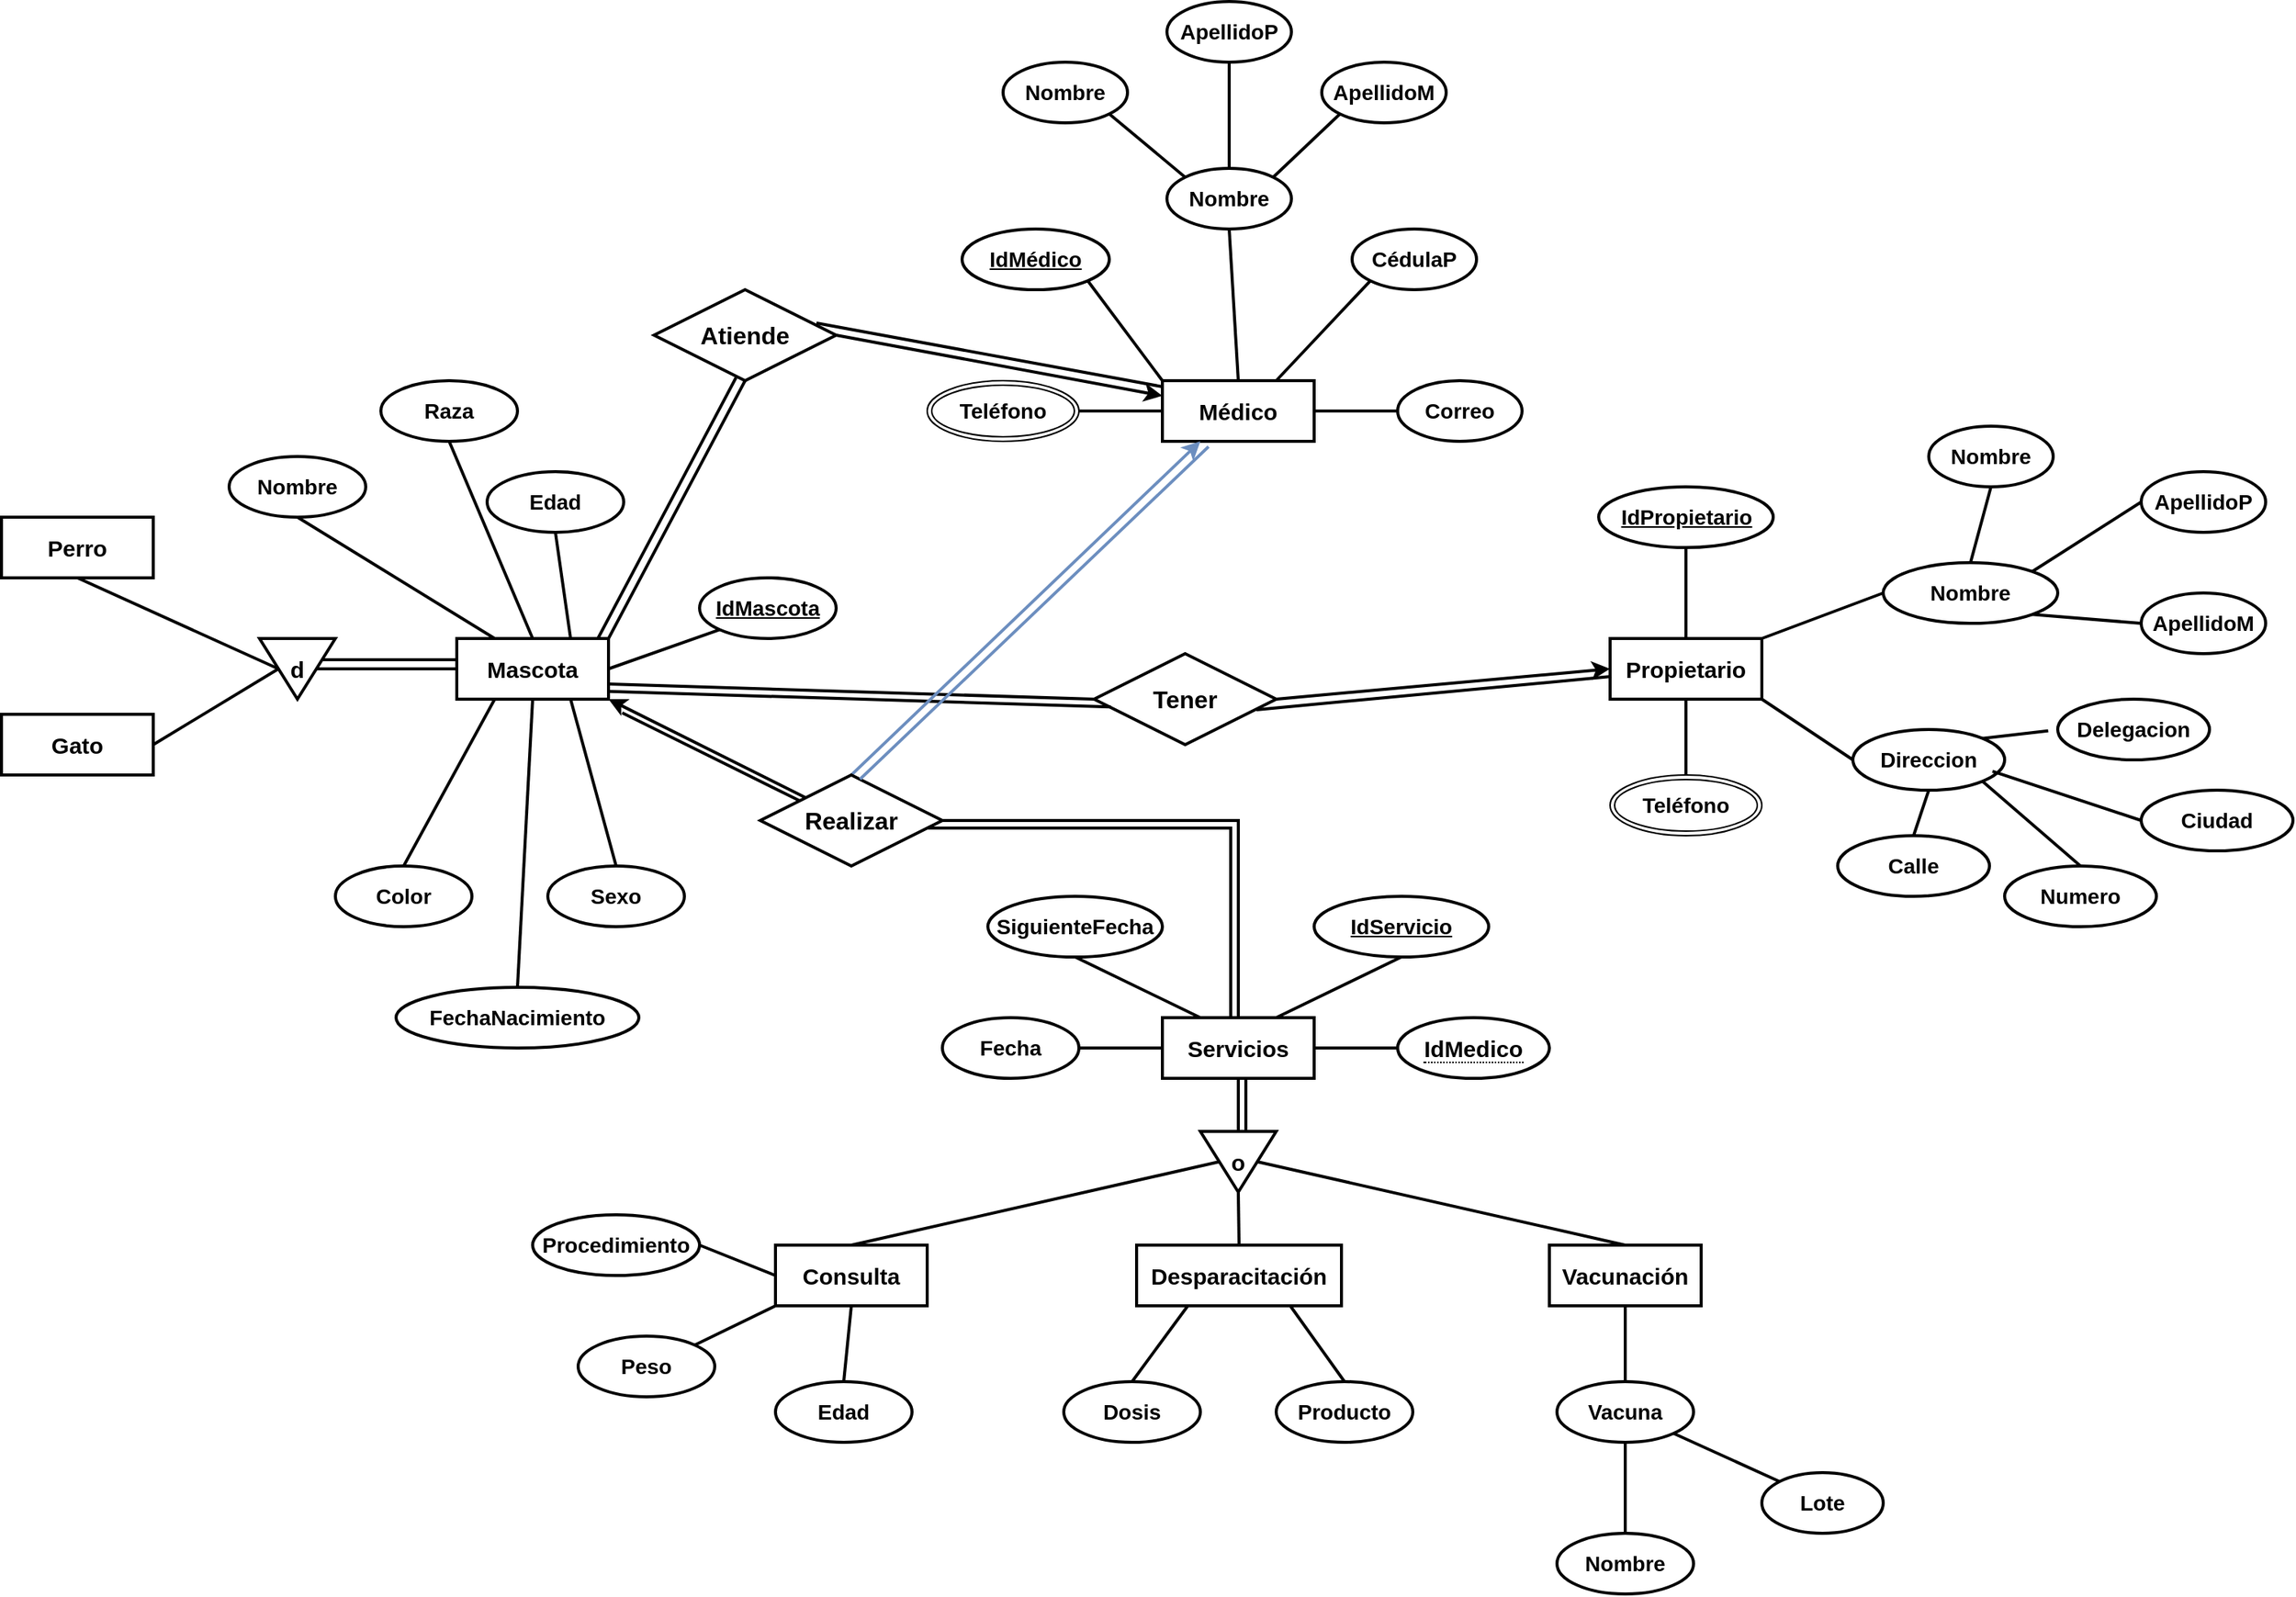 <mxfile version="24.7.12">
  <diagram name="Page-1" id="MOdtIIPft5oT1mxYAljr">
    <mxGraphModel grid="1" page="1" gridSize="10" guides="1" tooltips="1" connect="1" arrows="1" fold="1" pageScale="1" pageWidth="850" pageHeight="1100" math="0" shadow="0">
      <root>
        <mxCell id="0" />
        <mxCell id="1" parent="0" />
        <mxCell id="kXJKFK44_4_A96l_kHS9-1" value="Mascota" style="whiteSpace=wrap;html=1;align=center;fontStyle=1;fontSize=15;strokeWidth=2;" vertex="1" parent="1">
          <mxGeometry x="-90" y="220" width="100" height="40" as="geometry" />
        </mxCell>
        <mxCell id="kXJKFK44_4_A96l_kHS9-2" value="Propietario" style="whiteSpace=wrap;html=1;align=center;fontStyle=1;fontSize=15;strokeWidth=2;" vertex="1" parent="1">
          <mxGeometry x="670" y="220" width="100" height="40" as="geometry" />
        </mxCell>
        <mxCell id="kXJKFK44_4_A96l_kHS9-3" value="Servicios" style="whiteSpace=wrap;html=1;align=center;fontStyle=1;fontSize=15;strokeWidth=2;" vertex="1" parent="1">
          <mxGeometry x="375" y="470" width="100" height="40" as="geometry" />
        </mxCell>
        <mxCell id="kXJKFK44_4_A96l_kHS9-4" value="Médico" style="whiteSpace=wrap;html=1;align=center;fontStyle=1;fontSize=15;strokeWidth=2;" vertex="1" parent="1">
          <mxGeometry x="375" y="50" width="100" height="40" as="geometry" />
        </mxCell>
        <mxCell id="kXJKFK44_4_A96l_kHS9-5" value="Consulta" style="whiteSpace=wrap;html=1;align=center;fontStyle=1;fontSize=15;strokeWidth=2;" vertex="1" parent="1">
          <mxGeometry x="120" y="620" width="100" height="40" as="geometry" />
        </mxCell>
        <mxCell id="kXJKFK44_4_A96l_kHS9-6" value="&lt;div&gt;Desparacitación&lt;/div&gt;" style="whiteSpace=wrap;html=1;align=center;fontStyle=1;fontSize=15;strokeWidth=2;" vertex="1" parent="1">
          <mxGeometry x="358" y="620" width="135" height="40" as="geometry" />
        </mxCell>
        <mxCell id="kXJKFK44_4_A96l_kHS9-7" value="Vacunación" style="whiteSpace=wrap;html=1;align=center;fontStyle=1;fontSize=15;strokeWidth=2;" vertex="1" parent="1">
          <mxGeometry x="630" y="620" width="100" height="40" as="geometry" />
        </mxCell>
        <mxCell id="kXJKFK44_4_A96l_kHS9-8" value="o" style="triangle;whiteSpace=wrap;html=1;rounded=0;direction=south;fontStyle=1;fontSize=15;strokeWidth=2;" vertex="1" parent="1">
          <mxGeometry x="400" y="545" width="50" height="40" as="geometry" />
        </mxCell>
        <mxCell id="kXJKFK44_4_A96l_kHS9-9" value="" style="endArrow=none;html=1;rounded=0;entryX=1;entryY=0.5;entryDx=0;entryDy=0;exitX=0.5;exitY=0;exitDx=0;exitDy=0;strokeWidth=2;" edge="1" parent="1" source="kXJKFK44_4_A96l_kHS9-6" target="kXJKFK44_4_A96l_kHS9-8">
          <mxGeometry width="50" height="50" relative="1" as="geometry">
            <mxPoint x="400" y="670" as="sourcePoint" />
            <mxPoint x="450" y="620" as="targetPoint" />
          </mxGeometry>
        </mxCell>
        <mxCell id="kXJKFK44_4_A96l_kHS9-10" value="" style="endArrow=none;html=1;rounded=0;entryX=0.5;entryY=1;entryDx=0;entryDy=0;exitX=0.5;exitY=0;exitDx=0;exitDy=0;strokeWidth=2;" edge="1" parent="1" source="kXJKFK44_4_A96l_kHS9-5" target="kXJKFK44_4_A96l_kHS9-8">
          <mxGeometry width="50" height="50" relative="1" as="geometry">
            <mxPoint x="400" y="670" as="sourcePoint" />
            <mxPoint x="450" y="620" as="targetPoint" />
          </mxGeometry>
        </mxCell>
        <mxCell id="kXJKFK44_4_A96l_kHS9-11" value="" style="endArrow=none;html=1;rounded=0;entryX=0.5;entryY=0;entryDx=0;entryDy=0;exitX=0.5;exitY=0;exitDx=0;exitDy=0;strokeWidth=2;" edge="1" parent="1" source="kXJKFK44_4_A96l_kHS9-7" target="kXJKFK44_4_A96l_kHS9-8">
          <mxGeometry width="50" height="50" relative="1" as="geometry">
            <mxPoint x="436" y="630" as="sourcePoint" />
            <mxPoint x="435" y="595" as="targetPoint" />
          </mxGeometry>
        </mxCell>
        <mxCell id="kXJKFK44_4_A96l_kHS9-12" value="" style="endArrow=none;html=1;rounded=0;entryX=0.5;entryY=1;entryDx=0;entryDy=0;exitX=0;exitY=0.5;exitDx=0;exitDy=0;strokeWidth=2;" edge="1" parent="1" source="kXJKFK44_4_A96l_kHS9-8" target="kXJKFK44_4_A96l_kHS9-3">
          <mxGeometry width="50" height="50" relative="1" as="geometry">
            <mxPoint x="630" y="425" as="sourcePoint" />
            <mxPoint x="448" y="480" as="targetPoint" />
          </mxGeometry>
        </mxCell>
        <mxCell id="kXJKFK44_4_A96l_kHS9-13" value="Fecha" style="ellipse;whiteSpace=wrap;html=1;align=center;fontStyle=1;fontSize=14;strokeWidth=2;" vertex="1" parent="1">
          <mxGeometry x="230" y="470" width="90" height="40" as="geometry" />
        </mxCell>
        <mxCell id="kXJKFK44_4_A96l_kHS9-14" value="SiguienteFecha" style="ellipse;whiteSpace=wrap;html=1;align=center;fontStyle=1;fontSize=14;strokeWidth=2;" vertex="1" parent="1">
          <mxGeometry x="260" y="390" width="115" height="40" as="geometry" />
        </mxCell>
        <mxCell id="kXJKFK44_4_A96l_kHS9-15" value="IdServicio" style="ellipse;whiteSpace=wrap;html=1;align=center;fontStyle=5;fontSize=14;strokeWidth=2;" vertex="1" parent="1">
          <mxGeometry x="475" y="390" width="115" height="40" as="geometry" />
        </mxCell>
        <mxCell id="kXJKFK44_4_A96l_kHS9-16" value="Procedimiento" style="ellipse;whiteSpace=wrap;html=1;align=center;fontStyle=1;fontSize=14;strokeWidth=2;" vertex="1" parent="1">
          <mxGeometry x="-40" y="600" width="110" height="40" as="geometry" />
        </mxCell>
        <mxCell id="kXJKFK44_4_A96l_kHS9-17" value="Peso" style="ellipse;whiteSpace=wrap;html=1;align=center;fontStyle=1;fontSize=14;strokeWidth=2;" vertex="1" parent="1">
          <mxGeometry x="-10" y="680" width="90" height="40" as="geometry" />
        </mxCell>
        <mxCell id="kXJKFK44_4_A96l_kHS9-19" value="Edad" style="ellipse;whiteSpace=wrap;html=1;align=center;fontStyle=1;fontSize=14;strokeWidth=2;" vertex="1" parent="1">
          <mxGeometry x="120" y="710" width="90" height="40" as="geometry" />
        </mxCell>
        <mxCell id="kXJKFK44_4_A96l_kHS9-20" value="Dosis" style="ellipse;whiteSpace=wrap;html=1;align=center;fontStyle=1;fontSize=14;strokeWidth=2;" vertex="1" parent="1">
          <mxGeometry x="310" y="710" width="90" height="40" as="geometry" />
        </mxCell>
        <mxCell id="kXJKFK44_4_A96l_kHS9-21" value="Producto" style="ellipse;whiteSpace=wrap;html=1;align=center;fontStyle=1;fontSize=14;strokeWidth=2;" vertex="1" parent="1">
          <mxGeometry x="450" y="710" width="90" height="40" as="geometry" />
        </mxCell>
        <mxCell id="kXJKFK44_4_A96l_kHS9-22" value="Vacuna" style="ellipse;whiteSpace=wrap;html=1;align=center;fontStyle=1;fontSize=14;strokeWidth=2;" vertex="1" parent="1">
          <mxGeometry x="635" y="710" width="90" height="40" as="geometry" />
        </mxCell>
        <mxCell id="kXJKFK44_4_A96l_kHS9-25" value="Lote" style="ellipse;whiteSpace=wrap;html=1;align=center;fontStyle=1;fontSize=14;strokeWidth=2;" vertex="1" parent="1">
          <mxGeometry x="770" y="770" width="80" height="40" as="geometry" />
        </mxCell>
        <mxCell id="kXJKFK44_4_A96l_kHS9-26" value="Nombre" style="ellipse;whiteSpace=wrap;html=1;align=center;fontStyle=1;fontSize=14;strokeWidth=2;" vertex="1" parent="1">
          <mxGeometry x="635" y="810" width="90" height="40" as="geometry" />
        </mxCell>
        <mxCell id="kXJKFK44_4_A96l_kHS9-28" value="" style="endArrow=none;html=1;rounded=0;entryX=1;entryY=0.5;entryDx=0;entryDy=0;exitX=0;exitY=0.5;exitDx=0;exitDy=0;strokeWidth=2;" edge="1" parent="1" source="kXJKFK44_4_A96l_kHS9-3" target="kXJKFK44_4_A96l_kHS9-13">
          <mxGeometry width="50" height="50" relative="1" as="geometry">
            <mxPoint x="435" y="555" as="sourcePoint" />
            <mxPoint x="435" y="520" as="targetPoint" />
          </mxGeometry>
        </mxCell>
        <mxCell id="kXJKFK44_4_A96l_kHS9-29" value="" style="endArrow=none;html=1;rounded=0;entryX=1;entryY=0.5;entryDx=0;entryDy=0;exitX=0;exitY=0.5;exitDx=0;exitDy=0;strokeWidth=2;" edge="1" parent="1" target="kXJKFK44_4_A96l_kHS9-3">
          <mxGeometry width="50" height="50" relative="1" as="geometry">
            <mxPoint x="530" y="490" as="sourcePoint" />
            <mxPoint x="330" y="500" as="targetPoint" />
          </mxGeometry>
        </mxCell>
        <mxCell id="kXJKFK44_4_A96l_kHS9-30" value="" style="endArrow=none;html=1;rounded=0;entryX=0.5;entryY=1;entryDx=0;entryDy=0;exitX=0.25;exitY=0;exitDx=0;exitDy=0;strokeWidth=2;" edge="1" parent="1" source="kXJKFK44_4_A96l_kHS9-3" target="kXJKFK44_4_A96l_kHS9-14">
          <mxGeometry width="50" height="50" relative="1" as="geometry">
            <mxPoint x="385" y="500" as="sourcePoint" />
            <mxPoint x="330" y="500" as="targetPoint" />
          </mxGeometry>
        </mxCell>
        <mxCell id="kXJKFK44_4_A96l_kHS9-31" value="" style="endArrow=none;html=1;rounded=0;entryX=0.5;entryY=1;entryDx=0;entryDy=0;exitX=0.75;exitY=0;exitDx=0;exitDy=0;strokeWidth=2;" edge="1" parent="1" source="kXJKFK44_4_A96l_kHS9-3" target="kXJKFK44_4_A96l_kHS9-15">
          <mxGeometry width="50" height="50" relative="1" as="geometry">
            <mxPoint x="406" y="473" as="sourcePoint" />
            <mxPoint x="353" y="440" as="targetPoint" />
          </mxGeometry>
        </mxCell>
        <mxCell id="kXJKFK44_4_A96l_kHS9-32" value="" style="endArrow=none;html=1;rounded=0;entryX=0.5;entryY=1;entryDx=0;entryDy=0;exitX=0;exitY=0.5;exitDx=0;exitDy=0;strokeWidth=2;" edge="1" parent="1">
          <mxGeometry width="50" height="50" relative="1" as="geometry">
            <mxPoint x="430" y="545" as="sourcePoint" />
            <mxPoint x="430" y="510" as="targetPoint" />
          </mxGeometry>
        </mxCell>
        <mxCell id="kXJKFK44_4_A96l_kHS9-34" value="IdMédico" style="ellipse;whiteSpace=wrap;html=1;align=center;fontStyle=5;fontSize=14;strokeWidth=2;" vertex="1" parent="1">
          <mxGeometry x="243" y="-50" width="97" height="40" as="geometry" />
        </mxCell>
        <mxCell id="kXJKFK44_4_A96l_kHS9-36" value="Nombre" style="ellipse;whiteSpace=wrap;html=1;align=center;fontStyle=1;fontSize=14;strokeWidth=2;" vertex="1" parent="1">
          <mxGeometry x="378" y="-90" width="82" height="40" as="geometry" />
        </mxCell>
        <mxCell id="kXJKFK44_4_A96l_kHS9-37" value="CédulaP" style="ellipse;whiteSpace=wrap;html=1;align=center;fontStyle=1;fontSize=14;strokeWidth=2;" vertex="1" parent="1">
          <mxGeometry x="500" y="-50" width="82" height="40" as="geometry" />
        </mxCell>
        <mxCell id="kXJKFK44_4_A96l_kHS9-38" value="Nombre" style="ellipse;whiteSpace=wrap;html=1;align=center;fontStyle=1;fontSize=14;strokeWidth=2;" vertex="1" parent="1">
          <mxGeometry x="270" y="-160" width="82" height="40" as="geometry" />
        </mxCell>
        <mxCell id="kXJKFK44_4_A96l_kHS9-39" value="ApellidoP" style="ellipse;whiteSpace=wrap;html=1;align=center;fontStyle=1;fontSize=14;strokeWidth=2;" vertex="1" parent="1">
          <mxGeometry x="378" y="-200" width="82" height="40" as="geometry" />
        </mxCell>
        <mxCell id="kXJKFK44_4_A96l_kHS9-40" value="ApellidoM" style="ellipse;whiteSpace=wrap;html=1;align=center;fontStyle=1;fontSize=14;strokeWidth=2;" vertex="1" parent="1">
          <mxGeometry x="480" y="-160" width="82" height="40" as="geometry" />
        </mxCell>
        <mxCell id="kXJKFK44_4_A96l_kHS9-41" value="Correo" style="ellipse;whiteSpace=wrap;html=1;align=center;fontStyle=1;fontSize=14;strokeWidth=2;" vertex="1" parent="1">
          <mxGeometry x="530" y="50" width="82" height="40" as="geometry" />
        </mxCell>
        <mxCell id="kXJKFK44_4_A96l_kHS9-42" value="&lt;font style=&quot;font-size: 14px;&quot;&gt;&lt;b&gt;Teléfono&lt;/b&gt;&lt;/font&gt;" style="ellipse;shape=doubleEllipse;margin=3;whiteSpace=wrap;html=1;align=center;" vertex="1" parent="1">
          <mxGeometry x="220" y="50" width="100" height="40" as="geometry" />
        </mxCell>
        <mxCell id="kXJKFK44_4_A96l_kHS9-43" value="" style="endArrow=none;html=1;rounded=0;entryX=0;entryY=0.5;entryDx=0;entryDy=0;strokeWidth=2;exitX=0.5;exitY=0;exitDx=0;exitDy=0;" edge="1" parent="1" source="kXJKFK44_4_A96l_kHS9-44" target="kXJKFK44_4_A96l_kHS9-1">
          <mxGeometry relative="1" as="geometry">
            <mxPoint x="-170" y="240" as="sourcePoint" />
            <mxPoint x="10" y="300" as="targetPoint" />
          </mxGeometry>
        </mxCell>
        <mxCell id="kXJKFK44_4_A96l_kHS9-44" value="d" style="triangle;whiteSpace=wrap;html=1;rounded=0;direction=south;fontStyle=1;fontSize=15;strokeWidth=2;" vertex="1" parent="1">
          <mxGeometry x="-220" y="220" width="50" height="40" as="geometry" />
        </mxCell>
        <mxCell id="kXJKFK44_4_A96l_kHS9-46" value="" style="endArrow=none;html=1;rounded=0;entryX=0;entryY=0.5;entryDx=0;entryDy=0;strokeWidth=2;exitX=0.5;exitY=0;exitDx=0;exitDy=0;" edge="1" parent="1">
          <mxGeometry relative="1" as="geometry">
            <mxPoint x="-179" y="234" as="sourcePoint" />
            <mxPoint x="-90" y="234" as="targetPoint" />
          </mxGeometry>
        </mxCell>
        <mxCell id="kXJKFK44_4_A96l_kHS9-47" value="Perro" style="whiteSpace=wrap;html=1;align=center;fontStyle=1;fontSize=15;strokeWidth=2;" vertex="1" parent="1">
          <mxGeometry x="-390" y="140" width="100" height="40" as="geometry" />
        </mxCell>
        <mxCell id="kXJKFK44_4_A96l_kHS9-48" value="Gato" style="whiteSpace=wrap;html=1;align=center;fontStyle=1;fontSize=15;strokeWidth=2;" vertex="1" parent="1">
          <mxGeometry x="-390" y="270" width="100" height="40" as="geometry" />
        </mxCell>
        <mxCell id="CsqyV2kFtdhRCRQOq9sd-1" value="" style="endArrow=none;html=1;rounded=0;strokeWidth=2;entryX=0;entryY=0.5;entryDx=0;entryDy=0;exitX=1;exitY=0.5;exitDx=0;exitDy=0;" edge="1" parent="1" source="kXJKFK44_4_A96l_kHS9-42" target="kXJKFK44_4_A96l_kHS9-4">
          <mxGeometry width="50" height="50" relative="1" as="geometry">
            <mxPoint x="300" y="110" as="sourcePoint" />
            <mxPoint x="350" y="60" as="targetPoint" />
          </mxGeometry>
        </mxCell>
        <mxCell id="CsqyV2kFtdhRCRQOq9sd-3" value="" style="endArrow=none;html=1;rounded=0;strokeWidth=2;entryX=0;entryY=0;entryDx=0;entryDy=0;exitX=1;exitY=1;exitDx=0;exitDy=0;" edge="1" parent="1" source="kXJKFK44_4_A96l_kHS9-34" target="kXJKFK44_4_A96l_kHS9-4">
          <mxGeometry width="50" height="50" relative="1" as="geometry">
            <mxPoint x="330" y="80" as="sourcePoint" />
            <mxPoint x="385" y="80" as="targetPoint" />
          </mxGeometry>
        </mxCell>
        <mxCell id="CsqyV2kFtdhRCRQOq9sd-4" value="" style="endArrow=none;html=1;rounded=0;strokeWidth=2;entryX=0.5;entryY=0;entryDx=0;entryDy=0;exitX=0.5;exitY=1;exitDx=0;exitDy=0;" edge="1" parent="1" source="kXJKFK44_4_A96l_kHS9-36" target="kXJKFK44_4_A96l_kHS9-4">
          <mxGeometry width="50" height="50" relative="1" as="geometry">
            <mxPoint x="336" y="-6" as="sourcePoint" />
            <mxPoint x="385" y="60" as="targetPoint" />
          </mxGeometry>
        </mxCell>
        <mxCell id="CsqyV2kFtdhRCRQOq9sd-5" value="" style="endArrow=none;html=1;rounded=0;strokeWidth=2;entryX=0.75;entryY=0;entryDx=0;entryDy=0;exitX=0;exitY=1;exitDx=0;exitDy=0;" edge="1" parent="1" source="kXJKFK44_4_A96l_kHS9-37" target="kXJKFK44_4_A96l_kHS9-4">
          <mxGeometry width="50" height="50" relative="1" as="geometry">
            <mxPoint x="429" y="-40" as="sourcePoint" />
            <mxPoint x="435" y="60" as="targetPoint" />
          </mxGeometry>
        </mxCell>
        <mxCell id="CsqyV2kFtdhRCRQOq9sd-8" value="" style="endArrow=none;html=1;rounded=0;strokeWidth=2;entryX=1;entryY=0.5;entryDx=0;entryDy=0;exitX=0;exitY=0.5;exitDx=0;exitDy=0;" edge="1" parent="1" source="kXJKFK44_4_A96l_kHS9-41" target="kXJKFK44_4_A96l_kHS9-4">
          <mxGeometry width="50" height="50" relative="1" as="geometry">
            <mxPoint x="336" y="-6" as="sourcePoint" />
            <mxPoint x="385" y="60" as="targetPoint" />
          </mxGeometry>
        </mxCell>
        <mxCell id="CsqyV2kFtdhRCRQOq9sd-9" value="" style="endArrow=none;html=1;rounded=0;strokeWidth=2;entryX=1;entryY=1;entryDx=0;entryDy=0;exitX=0;exitY=0;exitDx=0;exitDy=0;" edge="1" parent="1" source="kXJKFK44_4_A96l_kHS9-36" target="kXJKFK44_4_A96l_kHS9-38">
          <mxGeometry width="50" height="50" relative="1" as="geometry">
            <mxPoint x="346" y="4" as="sourcePoint" />
            <mxPoint x="395" y="70" as="targetPoint" />
          </mxGeometry>
        </mxCell>
        <mxCell id="CsqyV2kFtdhRCRQOq9sd-10" value="" style="endArrow=none;html=1;rounded=0;strokeWidth=2;entryX=0.5;entryY=1;entryDx=0;entryDy=0;exitX=0.5;exitY=0;exitDx=0;exitDy=0;" edge="1" parent="1" source="kXJKFK44_4_A96l_kHS9-36" target="kXJKFK44_4_A96l_kHS9-39">
          <mxGeometry width="50" height="50" relative="1" as="geometry">
            <mxPoint x="400" y="-74" as="sourcePoint" />
            <mxPoint x="350" y="-116" as="targetPoint" />
          </mxGeometry>
        </mxCell>
        <mxCell id="CsqyV2kFtdhRCRQOq9sd-11" value="" style="endArrow=none;html=1;rounded=0;strokeWidth=2;entryX=0;entryY=1;entryDx=0;entryDy=0;exitX=1;exitY=0;exitDx=0;exitDy=0;" edge="1" parent="1" source="kXJKFK44_4_A96l_kHS9-36" target="kXJKFK44_4_A96l_kHS9-40">
          <mxGeometry width="50" height="50" relative="1" as="geometry">
            <mxPoint x="429" y="-80" as="sourcePoint" />
            <mxPoint x="429" y="-150" as="targetPoint" />
          </mxGeometry>
        </mxCell>
        <mxCell id="CsqyV2kFtdhRCRQOq9sd-12" value="Nombre" style="ellipse;whiteSpace=wrap;html=1;align=center;fontStyle=1;fontSize=14;strokeWidth=2;" vertex="1" parent="1">
          <mxGeometry x="-240" y="100" width="90" height="40" as="geometry" />
        </mxCell>
        <mxCell id="CsqyV2kFtdhRCRQOq9sd-13" value="Raza" style="ellipse;whiteSpace=wrap;html=1;align=center;fontStyle=1;fontSize=14;strokeWidth=2;" vertex="1" parent="1">
          <mxGeometry x="-140" y="50" width="90" height="40" as="geometry" />
        </mxCell>
        <mxCell id="CsqyV2kFtdhRCRQOq9sd-14" value="Color" style="ellipse;whiteSpace=wrap;html=1;align=center;fontStyle=1;fontSize=14;strokeWidth=2;" vertex="1" parent="1">
          <mxGeometry x="-170" y="370" width="90" height="40" as="geometry" />
        </mxCell>
        <mxCell id="CsqyV2kFtdhRCRQOq9sd-15" value="Sexo" style="ellipse;whiteSpace=wrap;html=1;align=center;fontStyle=1;fontSize=14;strokeWidth=2;" vertex="1" parent="1">
          <mxGeometry x="-30" y="370" width="90" height="40" as="geometry" />
        </mxCell>
        <mxCell id="CsqyV2kFtdhRCRQOq9sd-16" value="FechaNacimiento" style="ellipse;whiteSpace=wrap;html=1;align=center;fontStyle=1;fontSize=14;strokeWidth=2;" vertex="1" parent="1">
          <mxGeometry x="-130" y="450" width="160" height="40" as="geometry" />
        </mxCell>
        <mxCell id="CsqyV2kFtdhRCRQOq9sd-17" value="Edad" style="ellipse;whiteSpace=wrap;html=1;align=center;fontStyle=1;fontSize=14;strokeWidth=2;" vertex="1" parent="1">
          <mxGeometry x="-70" y="110" width="90" height="40" as="geometry" />
        </mxCell>
        <mxCell id="CsqyV2kFtdhRCRQOq9sd-18" value="IdPropietario" style="ellipse;whiteSpace=wrap;html=1;align=center;fontStyle=5;fontSize=14;strokeWidth=2;" vertex="1" parent="1">
          <mxGeometry x="662.5" y="120" width="115" height="40" as="geometry" />
        </mxCell>
        <mxCell id="CsqyV2kFtdhRCRQOq9sd-19" value="Nombre" style="ellipse;whiteSpace=wrap;html=1;align=center;fontStyle=1;fontSize=14;strokeWidth=2;" vertex="1" parent="1">
          <mxGeometry x="850" y="170" width="115" height="40" as="geometry" />
        </mxCell>
        <mxCell id="CsqyV2kFtdhRCRQOq9sd-20" value="Numero" style="ellipse;whiteSpace=wrap;html=1;align=center;fontStyle=1;fontSize=14;strokeWidth=2;" vertex="1" parent="1">
          <mxGeometry x="930" y="370" width="100" height="40" as="geometry" />
        </mxCell>
        <mxCell id="CsqyV2kFtdhRCRQOq9sd-21" value="&lt;font style=&quot;font-size: 14px;&quot;&gt;&lt;b&gt;Teléfono&lt;/b&gt;&lt;/font&gt;" style="ellipse;shape=doubleEllipse;margin=3;whiteSpace=wrap;html=1;align=center;" vertex="1" parent="1">
          <mxGeometry x="670" y="310" width="100" height="40" as="geometry" />
        </mxCell>
        <mxCell id="CsqyV2kFtdhRCRQOq9sd-25" value="Nombre" style="ellipse;whiteSpace=wrap;html=1;align=center;fontStyle=1;fontSize=14;strokeWidth=2;" vertex="1" parent="1">
          <mxGeometry x="880" y="80" width="82" height="40" as="geometry" />
        </mxCell>
        <mxCell id="CsqyV2kFtdhRCRQOq9sd-26" value="ApellidoP" style="ellipse;whiteSpace=wrap;html=1;align=center;fontStyle=1;fontSize=14;strokeWidth=2;" vertex="1" parent="1">
          <mxGeometry x="1020" y="110" width="82" height="40" as="geometry" />
        </mxCell>
        <mxCell id="CsqyV2kFtdhRCRQOq9sd-27" value="ApellidoM" style="ellipse;whiteSpace=wrap;html=1;align=center;fontStyle=1;fontSize=14;strokeWidth=2;" vertex="1" parent="1">
          <mxGeometry x="1020" y="190" width="82" height="40" as="geometry" />
        </mxCell>
        <mxCell id="CsqyV2kFtdhRCRQOq9sd-28" value="Direccion" style="ellipse;whiteSpace=wrap;html=1;align=center;fontStyle=1;fontSize=14;strokeWidth=2;" vertex="1" parent="1">
          <mxGeometry x="830" y="280" width="100" height="40" as="geometry" />
        </mxCell>
        <mxCell id="CsqyV2kFtdhRCRQOq9sd-29" value="Calle" style="ellipse;whiteSpace=wrap;html=1;align=center;fontStyle=1;fontSize=14;strokeWidth=2;" vertex="1" parent="1">
          <mxGeometry x="820" y="350" width="100" height="40" as="geometry" />
        </mxCell>
        <mxCell id="CsqyV2kFtdhRCRQOq9sd-30" value="Delegacion" style="ellipse;whiteSpace=wrap;html=1;align=center;fontStyle=1;fontSize=14;strokeWidth=2;" vertex="1" parent="1">
          <mxGeometry x="965" y="260" width="100" height="40" as="geometry" />
        </mxCell>
        <mxCell id="CsqyV2kFtdhRCRQOq9sd-31" value="Ciudad" style="ellipse;whiteSpace=wrap;html=1;align=center;fontStyle=1;fontSize=14;strokeWidth=2;" vertex="1" parent="1">
          <mxGeometry x="1020" y="320" width="100" height="40" as="geometry" />
        </mxCell>
        <mxCell id="CsqyV2kFtdhRCRQOq9sd-32" value="" style="endArrow=none;html=1;rounded=0;entryX=0.5;entryY=1;entryDx=0;entryDy=0;exitX=0.5;exitY=0;exitDx=0;exitDy=0;strokeWidth=2;" edge="1" parent="1" source="CsqyV2kFtdhRCRQOq9sd-21" target="kXJKFK44_4_A96l_kHS9-2">
          <mxGeometry width="50" height="50" relative="1" as="geometry">
            <mxPoint x="460" y="480" as="sourcePoint" />
            <mxPoint x="543" y="440" as="targetPoint" />
          </mxGeometry>
        </mxCell>
        <mxCell id="CsqyV2kFtdhRCRQOq9sd-33" value="" style="endArrow=none;html=1;rounded=0;entryX=0;entryY=0.5;entryDx=0;entryDy=0;strokeWidth=2;exitX=1;exitY=1;exitDx=0;exitDy=0;" edge="1" parent="1" source="kXJKFK44_4_A96l_kHS9-2" target="CsqyV2kFtdhRCRQOq9sd-28">
          <mxGeometry width="50" height="50" relative="1" as="geometry">
            <mxPoint x="770" y="270" as="sourcePoint" />
            <mxPoint x="730" y="270" as="targetPoint" />
          </mxGeometry>
        </mxCell>
        <mxCell id="CsqyV2kFtdhRCRQOq9sd-34" value="" style="endArrow=none;html=1;rounded=0;entryX=0.5;entryY=1;entryDx=0;entryDy=0;strokeWidth=2;exitX=0.5;exitY=0;exitDx=0;exitDy=0;" edge="1" parent="1" source="kXJKFK44_4_A96l_kHS9-2" target="CsqyV2kFtdhRCRQOq9sd-18">
          <mxGeometry width="50" height="50" relative="1" as="geometry">
            <mxPoint x="780" y="270" as="sourcePoint" />
            <mxPoint x="840" y="310" as="targetPoint" />
          </mxGeometry>
        </mxCell>
        <mxCell id="CsqyV2kFtdhRCRQOq9sd-35" value="" style="endArrow=none;html=1;rounded=0;entryX=1;entryY=0;entryDx=0;entryDy=0;strokeWidth=2;exitX=0;exitY=0.5;exitDx=0;exitDy=0;" edge="1" parent="1" source="CsqyV2kFtdhRCRQOq9sd-19" target="kXJKFK44_4_A96l_kHS9-2">
          <mxGeometry width="50" height="50" relative="1" as="geometry">
            <mxPoint x="790" y="280" as="sourcePoint" />
            <mxPoint x="850" y="320" as="targetPoint" />
          </mxGeometry>
        </mxCell>
        <mxCell id="CsqyV2kFtdhRCRQOq9sd-36" value="" style="endArrow=none;html=1;rounded=0;entryX=1;entryY=0;entryDx=0;entryDy=0;strokeWidth=2;exitX=-0.063;exitY=0.522;exitDx=0;exitDy=0;exitPerimeter=0;" edge="1" parent="1" source="CsqyV2kFtdhRCRQOq9sd-30" target="CsqyV2kFtdhRCRQOq9sd-28">
          <mxGeometry width="50" height="50" relative="1" as="geometry">
            <mxPoint x="860" y="200" as="sourcePoint" />
            <mxPoint x="780" y="230" as="targetPoint" />
          </mxGeometry>
        </mxCell>
        <mxCell id="CsqyV2kFtdhRCRQOq9sd-37" value="" style="endArrow=none;html=1;rounded=0;entryX=1;entryY=1;entryDx=0;entryDy=0;strokeWidth=2;" edge="1" parent="1" target="CsqyV2kFtdhRCRQOq9sd-28">
          <mxGeometry width="50" height="50" relative="1" as="geometry">
            <mxPoint x="980" y="370" as="sourcePoint" />
            <mxPoint x="940" y="310" as="targetPoint" />
          </mxGeometry>
        </mxCell>
        <mxCell id="CsqyV2kFtdhRCRQOq9sd-38" value="" style="endArrow=none;html=1;rounded=0;entryX=0.92;entryY=0.689;entryDx=0;entryDy=0;strokeWidth=2;exitX=0;exitY=0.5;exitDx=0;exitDy=0;entryPerimeter=0;" edge="1" parent="1" source="CsqyV2kFtdhRCRQOq9sd-31" target="CsqyV2kFtdhRCRQOq9sd-28">
          <mxGeometry width="50" height="50" relative="1" as="geometry">
            <mxPoint x="990" y="380" as="sourcePoint" />
            <mxPoint x="925" y="324" as="targetPoint" />
          </mxGeometry>
        </mxCell>
        <mxCell id="CsqyV2kFtdhRCRQOq9sd-39" value="" style="endArrow=none;html=1;rounded=0;entryX=0.5;entryY=1;entryDx=0;entryDy=0;strokeWidth=2;exitX=0.5;exitY=0;exitDx=0;exitDy=0;" edge="1" parent="1" source="CsqyV2kFtdhRCRQOq9sd-29" target="CsqyV2kFtdhRCRQOq9sd-28">
          <mxGeometry width="50" height="50" relative="1" as="geometry">
            <mxPoint x="1030" y="350" as="sourcePoint" />
            <mxPoint x="932" y="318" as="targetPoint" />
          </mxGeometry>
        </mxCell>
        <mxCell id="CsqyV2kFtdhRCRQOq9sd-40" value="" style="endArrow=none;html=1;rounded=0;entryX=0.5;entryY=1;entryDx=0;entryDy=0;strokeWidth=2;exitX=0.5;exitY=0;exitDx=0;exitDy=0;" edge="1" parent="1" source="CsqyV2kFtdhRCRQOq9sd-19" target="CsqyV2kFtdhRCRQOq9sd-25">
          <mxGeometry width="50" height="50" relative="1" as="geometry">
            <mxPoint x="1040" y="360" as="sourcePoint" />
            <mxPoint x="942" y="328" as="targetPoint" />
          </mxGeometry>
        </mxCell>
        <mxCell id="CsqyV2kFtdhRCRQOq9sd-41" value="" style="endArrow=none;html=1;rounded=0;entryX=0;entryY=0.5;entryDx=0;entryDy=0;strokeWidth=2;exitX=1;exitY=0;exitDx=0;exitDy=0;" edge="1" parent="1" source="CsqyV2kFtdhRCRQOq9sd-19" target="CsqyV2kFtdhRCRQOq9sd-26">
          <mxGeometry width="50" height="50" relative="1" as="geometry">
            <mxPoint x="918" y="180" as="sourcePoint" />
            <mxPoint x="931" y="130" as="targetPoint" />
          </mxGeometry>
        </mxCell>
        <mxCell id="CsqyV2kFtdhRCRQOq9sd-42" value="" style="endArrow=none;html=1;rounded=0;entryX=0;entryY=0.5;entryDx=0;entryDy=0;strokeWidth=2;exitX=1;exitY=1;exitDx=0;exitDy=0;" edge="1" parent="1" source="CsqyV2kFtdhRCRQOq9sd-19" target="CsqyV2kFtdhRCRQOq9sd-27">
          <mxGeometry width="50" height="50" relative="1" as="geometry">
            <mxPoint x="958" y="186" as="sourcePoint" />
            <mxPoint x="1030" y="140" as="targetPoint" />
          </mxGeometry>
        </mxCell>
        <mxCell id="CsqyV2kFtdhRCRQOq9sd-43" value="IdMascota" style="ellipse;whiteSpace=wrap;html=1;align=center;fontStyle=5;fontSize=14;strokeWidth=2;" vertex="1" parent="1">
          <mxGeometry x="70" y="180" width="90" height="40" as="geometry" />
        </mxCell>
        <mxCell id="CsqyV2kFtdhRCRQOq9sd-44" value="" style="endArrow=none;html=1;rounded=0;entryX=1;entryY=0.5;entryDx=0;entryDy=0;exitX=0;exitY=0.5;exitDx=0;exitDy=0;strokeWidth=2;" edge="1" parent="1" source="kXJKFK44_4_A96l_kHS9-5" target="kXJKFK44_4_A96l_kHS9-16">
          <mxGeometry width="50" height="50" relative="1" as="geometry">
            <mxPoint x="180" y="630" as="sourcePoint" />
            <mxPoint x="423" y="575" as="targetPoint" />
          </mxGeometry>
        </mxCell>
        <mxCell id="CsqyV2kFtdhRCRQOq9sd-45" value="" style="endArrow=none;html=1;rounded=0;entryX=1;entryY=0;entryDx=0;entryDy=0;exitX=0;exitY=1;exitDx=0;exitDy=0;strokeWidth=2;" edge="1" parent="1" source="kXJKFK44_4_A96l_kHS9-5" target="kXJKFK44_4_A96l_kHS9-17">
          <mxGeometry width="50" height="50" relative="1" as="geometry">
            <mxPoint x="130" y="650" as="sourcePoint" />
            <mxPoint x="80" y="630" as="targetPoint" />
          </mxGeometry>
        </mxCell>
        <mxCell id="CsqyV2kFtdhRCRQOq9sd-46" value="" style="endArrow=none;html=1;rounded=0;entryX=0.5;entryY=0;entryDx=0;entryDy=0;exitX=0.5;exitY=1;exitDx=0;exitDy=0;strokeWidth=2;" edge="1" parent="1" source="kXJKFK44_4_A96l_kHS9-5" target="kXJKFK44_4_A96l_kHS9-19">
          <mxGeometry width="50" height="50" relative="1" as="geometry">
            <mxPoint x="130" y="670" as="sourcePoint" />
            <mxPoint x="77" y="696" as="targetPoint" />
          </mxGeometry>
        </mxCell>
        <mxCell id="CsqyV2kFtdhRCRQOq9sd-47" value="" style="endArrow=none;html=1;rounded=0;entryX=0.5;entryY=0;entryDx=0;entryDy=0;exitX=0.25;exitY=1;exitDx=0;exitDy=0;strokeWidth=2;" edge="1" parent="1" source="kXJKFK44_4_A96l_kHS9-6" target="kXJKFK44_4_A96l_kHS9-20">
          <mxGeometry width="50" height="50" relative="1" as="geometry">
            <mxPoint x="140" y="680" as="sourcePoint" />
            <mxPoint x="87" y="706" as="targetPoint" />
          </mxGeometry>
        </mxCell>
        <mxCell id="CsqyV2kFtdhRCRQOq9sd-48" value="" style="endArrow=none;html=1;rounded=0;entryX=0.5;entryY=0;entryDx=0;entryDy=0;exitX=0.75;exitY=1;exitDx=0;exitDy=0;strokeWidth=2;" edge="1" parent="1" source="kXJKFK44_4_A96l_kHS9-6" target="kXJKFK44_4_A96l_kHS9-21">
          <mxGeometry width="50" height="50" relative="1" as="geometry">
            <mxPoint x="402" y="670" as="sourcePoint" />
            <mxPoint x="365" y="720" as="targetPoint" />
          </mxGeometry>
        </mxCell>
        <mxCell id="CsqyV2kFtdhRCRQOq9sd-49" value="" style="endArrow=none;html=1;rounded=0;entryX=0.5;entryY=0;entryDx=0;entryDy=0;exitX=0.5;exitY=1;exitDx=0;exitDy=0;strokeWidth=2;" edge="1" parent="1" source="kXJKFK44_4_A96l_kHS9-7" target="kXJKFK44_4_A96l_kHS9-22">
          <mxGeometry width="50" height="50" relative="1" as="geometry">
            <mxPoint x="469" y="670" as="sourcePoint" />
            <mxPoint x="505" y="720" as="targetPoint" />
          </mxGeometry>
        </mxCell>
        <mxCell id="CsqyV2kFtdhRCRQOq9sd-50" value="" style="endArrow=none;html=1;rounded=0;entryX=0.5;entryY=0;entryDx=0;entryDy=0;exitX=0.5;exitY=1;exitDx=0;exitDy=0;strokeWidth=2;" edge="1" parent="1" source="kXJKFK44_4_A96l_kHS9-22" target="kXJKFK44_4_A96l_kHS9-26">
          <mxGeometry width="50" height="50" relative="1" as="geometry">
            <mxPoint x="690" y="670" as="sourcePoint" />
            <mxPoint x="690" y="720" as="targetPoint" />
          </mxGeometry>
        </mxCell>
        <mxCell id="CsqyV2kFtdhRCRQOq9sd-51" value="" style="endArrow=none;html=1;rounded=0;entryX=0;entryY=0;entryDx=0;entryDy=0;exitX=1;exitY=1;exitDx=0;exitDy=0;strokeWidth=2;" edge="1" parent="1" source="kXJKFK44_4_A96l_kHS9-22" target="kXJKFK44_4_A96l_kHS9-25">
          <mxGeometry width="50" height="50" relative="1" as="geometry">
            <mxPoint x="690" y="767" as="sourcePoint" />
            <mxPoint x="690" y="820" as="targetPoint" />
          </mxGeometry>
        </mxCell>
        <mxCell id="CsqyV2kFtdhRCRQOq9sd-52" value="" style="endArrow=none;html=1;rounded=0;strokeWidth=2;entryX=0.25;entryY=0;entryDx=0;entryDy=0;exitX=0.5;exitY=1;exitDx=0;exitDy=0;" edge="1" parent="1" source="CsqyV2kFtdhRCRQOq9sd-12" target="kXJKFK44_4_A96l_kHS9-1">
          <mxGeometry width="50" height="50" relative="1" as="geometry">
            <mxPoint x="330" y="80" as="sourcePoint" />
            <mxPoint x="385" y="80" as="targetPoint" />
          </mxGeometry>
        </mxCell>
        <mxCell id="CsqyV2kFtdhRCRQOq9sd-53" value="" style="endArrow=none;html=1;rounded=0;strokeWidth=2;entryX=0.5;entryY=0;entryDx=0;entryDy=0;exitX=0.5;exitY=1;exitDx=0;exitDy=0;" edge="1" parent="1" source="CsqyV2kFtdhRCRQOq9sd-13" target="kXJKFK44_4_A96l_kHS9-1">
          <mxGeometry width="50" height="50" relative="1" as="geometry">
            <mxPoint x="-105" y="150" as="sourcePoint" />
            <mxPoint x="-55" y="230" as="targetPoint" />
          </mxGeometry>
        </mxCell>
        <mxCell id="CsqyV2kFtdhRCRQOq9sd-54" value="" style="endArrow=none;html=1;rounded=0;strokeWidth=2;entryX=0.75;entryY=0;entryDx=0;entryDy=0;exitX=0.5;exitY=1;exitDx=0;exitDy=0;" edge="1" parent="1" source="CsqyV2kFtdhRCRQOq9sd-17" target="kXJKFK44_4_A96l_kHS9-1">
          <mxGeometry width="50" height="50" relative="1" as="geometry">
            <mxPoint x="-5" y="100" as="sourcePoint" />
            <mxPoint x="-30" y="230" as="targetPoint" />
          </mxGeometry>
        </mxCell>
        <mxCell id="CsqyV2kFtdhRCRQOq9sd-55" value="" style="endArrow=none;html=1;rounded=0;strokeWidth=2;entryX=1;entryY=0.5;entryDx=0;entryDy=0;exitX=0;exitY=1;exitDx=0;exitDy=0;" edge="1" parent="1" source="CsqyV2kFtdhRCRQOq9sd-43" target="kXJKFK44_4_A96l_kHS9-1">
          <mxGeometry width="50" height="50" relative="1" as="geometry">
            <mxPoint x="65" y="160" as="sourcePoint" />
            <mxPoint x="20" y="230" as="targetPoint" />
          </mxGeometry>
        </mxCell>
        <mxCell id="CsqyV2kFtdhRCRQOq9sd-56" value="" style="endArrow=none;html=1;rounded=0;strokeWidth=2;entryX=0.5;entryY=0;entryDx=0;entryDy=0;exitX=0.75;exitY=1;exitDx=0;exitDy=0;" edge="1" parent="1" source="kXJKFK44_4_A96l_kHS9-1" target="CsqyV2kFtdhRCRQOq9sd-15">
          <mxGeometry width="50" height="50" relative="1" as="geometry">
            <mxPoint x="93" y="224" as="sourcePoint" />
            <mxPoint x="20" y="250" as="targetPoint" />
          </mxGeometry>
        </mxCell>
        <mxCell id="CsqyV2kFtdhRCRQOq9sd-57" value="" style="endArrow=none;html=1;rounded=0;strokeWidth=2;entryX=0.5;entryY=0;entryDx=0;entryDy=0;exitX=0.25;exitY=1;exitDx=0;exitDy=0;" edge="1" parent="1" source="kXJKFK44_4_A96l_kHS9-1" target="CsqyV2kFtdhRCRQOq9sd-14">
          <mxGeometry width="50" height="50" relative="1" as="geometry">
            <mxPoint x="-5" y="270" as="sourcePoint" />
            <mxPoint x="35" y="320" as="targetPoint" />
          </mxGeometry>
        </mxCell>
        <mxCell id="CsqyV2kFtdhRCRQOq9sd-58" value="" style="endArrow=none;html=1;rounded=0;strokeWidth=2;entryX=0.5;entryY=0;entryDx=0;entryDy=0;exitX=0.5;exitY=1;exitDx=0;exitDy=0;" edge="1" parent="1" source="kXJKFK44_4_A96l_kHS9-1" target="CsqyV2kFtdhRCRQOq9sd-16">
          <mxGeometry width="50" height="50" relative="1" as="geometry">
            <mxPoint x="-55" y="270" as="sourcePoint" />
            <mxPoint x="-105" y="320" as="targetPoint" />
          </mxGeometry>
        </mxCell>
        <mxCell id="CsqyV2kFtdhRCRQOq9sd-59" value="" style="endArrow=none;html=1;rounded=0;entryX=0.5;entryY=1;entryDx=0;entryDy=0;strokeWidth=2;exitX=0.5;exitY=1;exitDx=0;exitDy=0;" edge="1" parent="1" source="kXJKFK44_4_A96l_kHS9-44" target="kXJKFK44_4_A96l_kHS9-47">
          <mxGeometry width="50" height="50" relative="1" as="geometry">
            <mxPoint x="-230" y="290" as="sourcePoint" />
            <mxPoint x="-180" y="240" as="targetPoint" />
          </mxGeometry>
        </mxCell>
        <mxCell id="CsqyV2kFtdhRCRQOq9sd-60" value="" style="endArrow=none;html=1;rounded=0;entryX=1;entryY=0.5;entryDx=0;entryDy=0;strokeWidth=2;exitX=0.5;exitY=1;exitDx=0;exitDy=0;" edge="1" parent="1" source="kXJKFK44_4_A96l_kHS9-44" target="kXJKFK44_4_A96l_kHS9-48">
          <mxGeometry width="50" height="50" relative="1" as="geometry">
            <mxPoint x="-230" y="290" as="sourcePoint" />
            <mxPoint x="-330" y="190" as="targetPoint" />
          </mxGeometry>
        </mxCell>
        <mxCell id="CsqyV2kFtdhRCRQOq9sd-64" style="rounded=0;orthogonalLoop=1;jettySize=auto;html=1;exitX=1;exitY=0.5;exitDx=0;exitDy=0;entryX=0;entryY=0.5;entryDx=0;entryDy=0;strokeWidth=2;" edge="1" parent="1" source="CsqyV2kFtdhRCRQOq9sd-61" target="kXJKFK44_4_A96l_kHS9-2">
          <mxGeometry relative="1" as="geometry" />
        </mxCell>
        <mxCell id="CsqyV2kFtdhRCRQOq9sd-61" value="&lt;font style=&quot;font-size: 16px;&quot;&gt;Tener&lt;/font&gt;" style="shape=rhombus;perimeter=rhombusPerimeter;whiteSpace=wrap;html=1;align=center;strokeWidth=2;fontStyle=1" vertex="1" parent="1">
          <mxGeometry x="330" y="230" width="120" height="60" as="geometry" />
        </mxCell>
        <mxCell id="CsqyV2kFtdhRCRQOq9sd-63" value="" style="endArrow=none;html=1;rounded=0;strokeWidth=2;entryX=1;entryY=0.75;entryDx=0;entryDy=0;exitX=0;exitY=0.5;exitDx=0;exitDy=0;" edge="1" parent="1" source="CsqyV2kFtdhRCRQOq9sd-61" target="kXJKFK44_4_A96l_kHS9-1">
          <mxGeometry relative="1" as="geometry">
            <mxPoint x="460" y="270" as="sourcePoint" />
            <mxPoint x="680" y="250" as="targetPoint" />
          </mxGeometry>
        </mxCell>
        <mxCell id="CsqyV2kFtdhRCRQOq9sd-65" value="&lt;span style=&quot;border-bottom: 1px dotted; font-size: 15px;&quot;&gt;&lt;b&gt;IdMedico&lt;/b&gt;&lt;/span&gt;" style="ellipse;whiteSpace=wrap;html=1;align=center;strokeWidth=2;" vertex="1" parent="1">
          <mxGeometry x="530" y="470" width="100" height="40" as="geometry" />
        </mxCell>
        <mxCell id="CsqyV2kFtdhRCRQOq9sd-66" value="" style="endArrow=none;html=1;rounded=0;strokeWidth=2;" edge="1" parent="1">
          <mxGeometry relative="1" as="geometry">
            <mxPoint x="437" y="267" as="sourcePoint" />
            <mxPoint x="671" y="245" as="targetPoint" />
          </mxGeometry>
        </mxCell>
        <mxCell id="CsqyV2kFtdhRCRQOq9sd-67" value="" style="endArrow=none;html=1;rounded=0;strokeWidth=2;exitX=1;exitY=1;exitDx=0;exitDy=0;entryX=0.13;entryY=0.671;entryDx=0;entryDy=0;entryPerimeter=0;" edge="1" parent="1">
          <mxGeometry relative="1" as="geometry">
            <mxPoint x="10" y="254.87" as="sourcePoint" />
            <mxPoint x="341" y="265.13" as="targetPoint" />
          </mxGeometry>
        </mxCell>
        <mxCell id="CsqyV2kFtdhRCRQOq9sd-73" style="rounded=0;orthogonalLoop=1;jettySize=auto;html=1;exitX=1;exitY=0.5;exitDx=0;exitDy=0;entryX=0;entryY=0.25;entryDx=0;entryDy=0;strokeWidth=2;" edge="1" parent="1" source="CsqyV2kFtdhRCRQOq9sd-69" target="kXJKFK44_4_A96l_kHS9-4">
          <mxGeometry relative="1" as="geometry" />
        </mxCell>
        <mxCell id="CsqyV2kFtdhRCRQOq9sd-69" value="&lt;font style=&quot;font-size: 16px;&quot;&gt;Atiende&lt;/font&gt;" style="shape=rhombus;perimeter=rhombusPerimeter;whiteSpace=wrap;html=1;align=center;strokeWidth=2;fontStyle=1" vertex="1" parent="1">
          <mxGeometry x="40" y="-10" width="120" height="60" as="geometry" />
        </mxCell>
        <mxCell id="CsqyV2kFtdhRCRQOq9sd-71" value="" style="endArrow=none;html=1;rounded=0;strokeWidth=2;entryX=0;entryY=0.25;entryDx=0;entryDy=0;exitX=1;exitY=0.5;exitDx=0;exitDy=0;" edge="1" parent="1">
          <mxGeometry width="50" height="50" relative="1" as="geometry">
            <mxPoint x="147" y="12" as="sourcePoint" />
            <mxPoint x="375" y="54" as="targetPoint" />
          </mxGeometry>
        </mxCell>
        <mxCell id="CsqyV2kFtdhRCRQOq9sd-72" value="" style="endArrow=none;html=1;rounded=0;strokeWidth=2;entryX=0.5;entryY=1;entryDx=0;entryDy=0;exitX=1;exitY=0;exitDx=0;exitDy=0;" edge="1" parent="1" source="kXJKFK44_4_A96l_kHS9-1" target="CsqyV2kFtdhRCRQOq9sd-69">
          <mxGeometry width="50" height="50" relative="1" as="geometry">
            <mxPoint x="30" y="220" as="sourcePoint" />
            <mxPoint x="385" y="70" as="targetPoint" />
          </mxGeometry>
        </mxCell>
        <mxCell id="CsqyV2kFtdhRCRQOq9sd-74" value="" style="endArrow=none;html=1;rounded=0;strokeWidth=2;entryX=0.5;entryY=1;entryDx=0;entryDy=0;exitX=1;exitY=0;exitDx=0;exitDy=0;" edge="1" parent="1">
          <mxGeometry width="50" height="50" relative="1" as="geometry">
            <mxPoint x="3" y="220" as="sourcePoint" />
            <mxPoint x="94" y="48" as="targetPoint" />
          </mxGeometry>
        </mxCell>
        <mxCell id="CsqyV2kFtdhRCRQOq9sd-82" style="rounded=0;orthogonalLoop=1;jettySize=auto;html=1;exitX=0;exitY=0;exitDx=0;exitDy=0;entryX=1;entryY=1;entryDx=0;entryDy=0;strokeWidth=2;" edge="1" parent="1" source="CsqyV2kFtdhRCRQOq9sd-76" target="kXJKFK44_4_A96l_kHS9-1">
          <mxGeometry relative="1" as="geometry" />
        </mxCell>
        <mxCell id="CsqyV2kFtdhRCRQOq9sd-85" style="rounded=0;orthogonalLoop=1;jettySize=auto;html=1;exitX=0.5;exitY=0;exitDx=0;exitDy=0;entryX=0.25;entryY=1;entryDx=0;entryDy=0;strokeWidth=2;fillColor=#dae8fc;strokeColor=#6c8ebf;" edge="1" parent="1" source="CsqyV2kFtdhRCRQOq9sd-76" target="kXJKFK44_4_A96l_kHS9-4">
          <mxGeometry relative="1" as="geometry" />
        </mxCell>
        <mxCell id="CsqyV2kFtdhRCRQOq9sd-76" value="&lt;span style=&quot;font-size: 16px;&quot;&gt;Realizar&lt;/span&gt;" style="shape=rhombus;perimeter=rhombusPerimeter;whiteSpace=wrap;html=1;align=center;strokeWidth=2;fontStyle=1" vertex="1" parent="1">
          <mxGeometry x="110" y="310" width="120" height="60" as="geometry" />
        </mxCell>
        <mxCell id="CsqyV2kFtdhRCRQOq9sd-79" value="" style="endArrow=none;html=1;rounded=0;strokeWidth=2;exitX=1;exitY=0.5;exitDx=0;exitDy=0;entryX=0.5;entryY=0;entryDx=0;entryDy=0;edgeStyle=orthogonalEdgeStyle;" edge="1" parent="1" source="CsqyV2kFtdhRCRQOq9sd-76" target="kXJKFK44_4_A96l_kHS9-3">
          <mxGeometry relative="1" as="geometry">
            <mxPoint x="12" y="269" as="sourcePoint" />
            <mxPoint x="150" y="335" as="targetPoint" />
          </mxGeometry>
        </mxCell>
        <mxCell id="CsqyV2kFtdhRCRQOq9sd-80" value="" style="endArrow=none;html=1;rounded=0;strokeWidth=2;exitX=1;exitY=0.5;exitDx=0;exitDy=0;entryX=0.5;entryY=0;entryDx=0;entryDy=0;edgeStyle=orthogonalEdgeStyle;" edge="1" parent="1">
          <mxGeometry relative="1" as="geometry">
            <mxPoint x="220" y="345" as="sourcePoint" />
            <mxPoint x="415" y="470" as="targetPoint" />
            <Array as="points">
              <mxPoint x="420" y="345" />
              <mxPoint x="420" y="470" />
            </Array>
          </mxGeometry>
        </mxCell>
        <mxCell id="CsqyV2kFtdhRCRQOq9sd-83" value="" style="endArrow=none;html=1;rounded=0;strokeWidth=2;" edge="1" parent="1">
          <mxGeometry relative="1" as="geometry">
            <mxPoint x="19" y="269" as="sourcePoint" />
            <mxPoint x="136" y="327" as="targetPoint" />
          </mxGeometry>
        </mxCell>
        <mxCell id="CsqyV2kFtdhRCRQOq9sd-86" value="" style="endArrow=none;html=1;rounded=0;strokeWidth=2;entryX=0.304;entryY=1.088;entryDx=0;entryDy=0;entryPerimeter=0;exitX=0.548;exitY=0.046;exitDx=0;exitDy=0;exitPerimeter=0;fillColor=#dae8fc;strokeColor=#6c8ebf;" edge="1" parent="1" source="CsqyV2kFtdhRCRQOq9sd-76" target="kXJKFK44_4_A96l_kHS9-4">
          <mxGeometry relative="1" as="geometry">
            <mxPoint x="180" y="310" as="sourcePoint" />
            <mxPoint x="681" y="255" as="targetPoint" />
          </mxGeometry>
        </mxCell>
      </root>
    </mxGraphModel>
  </diagram>
</mxfile>
